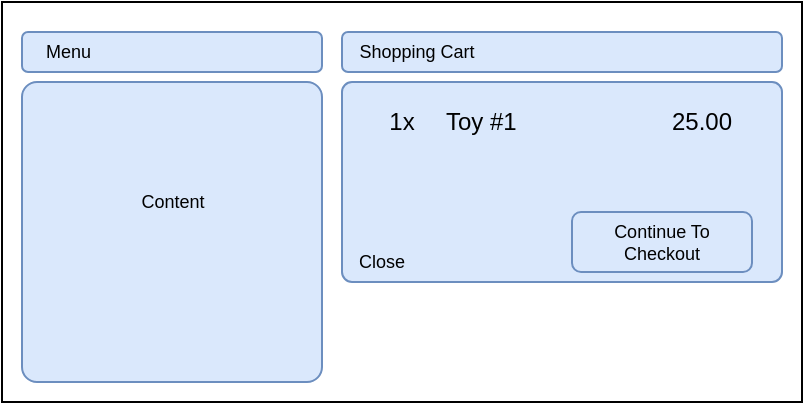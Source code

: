 <mxfile version="20.8.23" type="github" pages="15">
  <diagram name="Page-1" id="4P57Q4Xdh3i9grjx1nm5">
    <mxGraphModel dx="683" dy="373" grid="1" gridSize="10" guides="1" tooltips="1" connect="1" arrows="1" fold="1" page="1" pageScale="1" pageWidth="850" pageHeight="1100" math="0" shadow="0">
      <root>
        <mxCell id="0" />
        <mxCell id="1" parent="0" />
        <mxCell id="JzGimEO7neGyn75tqu1u-23" value="" style="rounded=0;whiteSpace=wrap;html=1;" vertex="1" parent="1">
          <mxGeometry x="50" y="50" width="400" height="200" as="geometry" />
        </mxCell>
        <mxCell id="JzGimEO7neGyn75tqu1u-51" value="" style="rounded=1;whiteSpace=wrap;html=1;fontSize=10;fillStyle=solid;fillColor=#dae8fc;strokeColor=#6c8ebf;rotation=0;spacing=2;strokeWidth=1;arcSize=5;" vertex="1" parent="1">
          <mxGeometry x="60" y="90" width="150" height="150" as="geometry" />
        </mxCell>
        <mxCell id="JzGimEO7neGyn75tqu1u-46" value="" style="rounded=1;whiteSpace=wrap;html=1;fontSize=10;fillStyle=solid;fillColor=#dae8fc;strokeColor=#6c8ebf;rotation=0;spacing=2;strokeWidth=1;arcSize=5;" vertex="1" parent="1">
          <mxGeometry x="220" y="90" width="220" height="100" as="geometry" />
        </mxCell>
        <mxCell id="JzGimEO7neGyn75tqu1u-45" value="" style="rounded=1;whiteSpace=wrap;html=1;fontSize=10;fillStyle=solid;fillColor=#dae8fc;strokeColor=#6c8ebf;" vertex="1" parent="1">
          <mxGeometry x="220" y="65" width="220" height="20" as="geometry" />
        </mxCell>
        <mxCell id="JzGimEO7neGyn75tqu1u-25" value="&lt;div align=&quot;left&quot;&gt;Toy #1&lt;/div&gt;" style="text;html=1;strokeColor=none;fillColor=none;align=left;verticalAlign=middle;whiteSpace=wrap;rounded=0;" vertex="1" parent="1">
          <mxGeometry x="270" y="100" width="55" height="20" as="geometry" />
        </mxCell>
        <mxCell id="JzGimEO7neGyn75tqu1u-32" value="1x" style="text;html=1;strokeColor=none;fillColor=none;align=center;verticalAlign=middle;whiteSpace=wrap;rounded=0;" vertex="1" parent="1">
          <mxGeometry x="235" y="100" width="30" height="20" as="geometry" />
        </mxCell>
        <mxCell id="JzGimEO7neGyn75tqu1u-33" value="25.00" style="text;html=1;strokeColor=none;fillColor=none;align=center;verticalAlign=middle;whiteSpace=wrap;rounded=0;" vertex="1" parent="1">
          <mxGeometry x="375" y="100" width="50" height="20" as="geometry" />
        </mxCell>
        <mxCell id="JzGimEO7neGyn75tqu1u-40" value="Continue To Checkout" style="text;html=1;strokeColor=#6c8ebf;fillColor=#dae8fc;align=center;verticalAlign=middle;whiteSpace=wrap;rounded=1;fontSize=9;" vertex="1" parent="1">
          <mxGeometry x="335" y="155" width="90" height="30" as="geometry" />
        </mxCell>
        <mxCell id="JzGimEO7neGyn75tqu1u-41" value="Shopping Cart" style="text;html=1;strokeColor=none;fillColor=none;align=center;verticalAlign=middle;whiteSpace=wrap;rounded=0;fontSize=9;" vertex="1" parent="1">
          <mxGeometry x="220" y="60" width="75" height="30" as="geometry" />
        </mxCell>
        <mxCell id="JzGimEO7neGyn75tqu1u-48" value="" style="rounded=1;whiteSpace=wrap;html=1;fontSize=10;fillStyle=solid;fillColor=#dae8fc;strokeColor=#6c8ebf;" vertex="1" parent="1">
          <mxGeometry x="60" y="65" width="150" height="20" as="geometry" />
        </mxCell>
        <mxCell id="JzGimEO7neGyn75tqu1u-49" value="&lt;div align=&quot;left&quot;&gt;Menu&lt;/div&gt;" style="text;html=1;strokeColor=none;fillColor=none;align=left;verticalAlign=middle;whiteSpace=wrap;rounded=0;fontSize=9;" vertex="1" parent="1">
          <mxGeometry x="70" y="60" width="75" height="30" as="geometry" />
        </mxCell>
        <mxCell id="JzGimEO7neGyn75tqu1u-50" value="&lt;div align=&quot;center&quot;&gt;Content&lt;/div&gt;" style="text;html=1;strokeColor=none;fillColor=none;align=center;verticalAlign=middle;whiteSpace=wrap;rounded=0;fontSize=9;" vertex="1" parent="1">
          <mxGeometry x="97.5" y="135" width="75" height="30" as="geometry" />
        </mxCell>
        <mxCell id="JzGimEO7neGyn75tqu1u-53" value="&lt;div&gt;Close&lt;/div&gt;" style="text;html=1;strokeColor=none;fillColor=none;align=center;verticalAlign=middle;whiteSpace=wrap;rounded=0;fontSize=9;" vertex="1" parent="1">
          <mxGeometry x="220" y="170" width="40" height="20" as="geometry" />
        </mxCell>
      </root>
    </mxGraphModel>
  </diagram>
  <diagram name="Page-1" id="PNJ3gW4itHv3KXjG_k6z">
    <mxGraphModel dx="1434" dy="783" grid="1" gridSize="10" guides="1" tooltips="1" connect="1" arrows="1" fold="1" page="1" pageScale="1" pageWidth="850" pageHeight="1100" math="0" shadow="0">
      <root>
        <mxCell id="0" />
        <mxCell id="1" parent="0" />
        <mxCell id="bYeL3ldjOajnDBS3Vtse-1" value="" style="rounded=0;whiteSpace=wrap;html=1;" parent="1" vertex="1">
          <mxGeometry x="40" y="40" width="400" height="200" as="geometry" />
        </mxCell>
        <mxCell id="bYeL3ldjOajnDBS3Vtse-9" value="" style="rounded=1;whiteSpace=wrap;html=1;fontSize=10;fillStyle=solid;fillColor=#dae8fc;strokeColor=#6c8ebf;" parent="1" vertex="1">
          <mxGeometry x="55" y="80" width="370" height="20" as="geometry" />
        </mxCell>
        <mxCell id="bYeL3ldjOajnDBS3Vtse-2" value="&lt;div align=&quot;left&quot;&gt;Toy #1&lt;/div&gt;" style="text;html=1;strokeColor=none;fillColor=none;align=left;verticalAlign=middle;whiteSpace=wrap;rounded=0;" parent="1" vertex="1">
          <mxGeometry x="65" y="110" width="170" height="20" as="geometry" />
        </mxCell>
        <mxCell id="bYeL3ldjOajnDBS3Vtse-3" value="&lt;font style=&quot;font-size: 10px;&quot;&gt;Amount&lt;/font&gt;" style="text;html=1;strokeColor=none;fillColor=none;align=center;verticalAlign=middle;whiteSpace=wrap;rounded=0;" parent="1" vertex="1">
          <mxGeometry x="370" y="80" width="50" height="20" as="geometry" />
        </mxCell>
        <mxCell id="bYeL3ldjOajnDBS3Vtse-4" value="&lt;font style=&quot;font-size: 10px;&quot;&gt;Price&lt;/font&gt;" style="text;html=1;strokeColor=none;fillColor=none;align=center;verticalAlign=middle;whiteSpace=wrap;rounded=0;" parent="1" vertex="1">
          <mxGeometry x="320" y="80" width="50" height="20" as="geometry" />
        </mxCell>
        <mxCell id="bYeL3ldjOajnDBS3Vtse-5" value="&lt;font style=&quot;font-size: 10px;&quot;&gt;Qty&lt;/font&gt;" style="text;html=1;strokeColor=none;fillColor=none;align=center;verticalAlign=middle;whiteSpace=wrap;rounded=0;" parent="1" vertex="1">
          <mxGeometry x="270" y="80" width="50" height="20" as="geometry" />
        </mxCell>
        <mxCell id="bYeL3ldjOajnDBS3Vtse-10" value="&lt;div align=&quot;left&quot;&gt;Product&lt;/div&gt;" style="text;html=1;strokeColor=none;fillColor=none;align=left;verticalAlign=middle;whiteSpace=wrap;rounded=0;fontSize=10;" parent="1" vertex="1">
          <mxGeometry x="65" y="80" width="60" height="20" as="geometry" />
        </mxCell>
        <mxCell id="bYeL3ldjOajnDBS3Vtse-12" value="Shipping:" style="text;html=1;strokeColor=none;fillColor=none;align=center;verticalAlign=middle;whiteSpace=wrap;rounded=0;fontSize=10;" parent="1" vertex="1">
          <mxGeometry x="315" y="140" width="50" height="15" as="geometry" />
        </mxCell>
        <mxCell id="bYeL3ldjOajnDBS3Vtse-6" value="&lt;div align=&quot;right&quot;&gt;5.00&lt;/div&gt;" style="text;html=1;strokeColor=none;fillColor=none;align=right;verticalAlign=middle;whiteSpace=wrap;rounded=0;fontSize=10;" parent="1" vertex="1">
          <mxGeometry x="365" y="140" width="50" height="15" as="geometry" />
        </mxCell>
        <mxCell id="bYeL3ldjOajnDBS3Vtse-7" value="1" style="text;html=1;strokeColor=none;fillColor=none;align=center;verticalAlign=middle;whiteSpace=wrap;rounded=0;" parent="1" vertex="1">
          <mxGeometry x="270" y="110" width="50" height="20" as="geometry" />
        </mxCell>
        <mxCell id="bYeL3ldjOajnDBS3Vtse-8" value="25.00" style="text;html=1;strokeColor=none;fillColor=none;align=center;verticalAlign=middle;whiteSpace=wrap;rounded=0;" parent="1" vertex="1">
          <mxGeometry x="370" y="110" width="50" height="20" as="geometry" />
        </mxCell>
        <mxCell id="bYeL3ldjOajnDBS3Vtse-13" value="25.00" style="text;html=1;strokeColor=none;fillColor=none;align=center;verticalAlign=middle;whiteSpace=wrap;rounded=0;" parent="1" vertex="1">
          <mxGeometry x="320" y="110" width="50" height="20" as="geometry" />
        </mxCell>
        <mxCell id="bYeL3ldjOajnDBS3Vtse-14" value="&lt;div align=&quot;right&quot;&gt;Total:&lt;/div&gt;" style="text;html=1;strokeColor=none;fillColor=none;align=right;verticalAlign=middle;whiteSpace=wrap;rounded=0;fontSize=10;" parent="1" vertex="1">
          <mxGeometry x="315" y="155" width="50" height="15" as="geometry" />
        </mxCell>
        <mxCell id="bYeL3ldjOajnDBS3Vtse-15" value="&lt;div align=&quot;right&quot;&gt;30.00&lt;/div&gt;" style="text;html=1;strokeColor=none;fillColor=none;align=right;verticalAlign=middle;whiteSpace=wrap;rounded=0;fontSize=10;" parent="1" vertex="1">
          <mxGeometry x="365" y="155" width="50" height="15" as="geometry" />
        </mxCell>
        <mxCell id="bYeL3ldjOajnDBS3Vtse-18" value="" style="line;strokeWidth=2;html=1;fillStyle=solid;fontSize=10;fillColor=default;gradientColor=none;" parent="1" vertex="1">
          <mxGeometry x="65" y="130" width="350" height="10" as="geometry" />
        </mxCell>
        <mxCell id="bYeL3ldjOajnDBS3Vtse-19" value="" style="line;strokeWidth=2;html=1;fillStyle=solid;fontSize=10;fillColor=default;gradientColor=none;" parent="1" vertex="1">
          <mxGeometry x="65" y="170" width="350" height="10" as="geometry" />
        </mxCell>
        <mxCell id="bYeL3ldjOajnDBS3Vtse-20" value="&lt;div style=&quot;font-size: 9px;&quot;&gt;&lt;font style=&quot;font-size: 9px;&quot;&gt;&lt;span style=&quot;font-weight: normal;&quot;&gt;Price in &lt;br&gt;&lt;/span&gt;&lt;/font&gt;&lt;/div&gt;&lt;div style=&quot;font-size: 9px;&quot;&gt;&lt;font style=&quot;font-size: 9px;&quot;&gt;&lt;span style=&quot;font-weight: normal;&quot;&gt;USD&lt;/span&gt;&lt;/font&gt;&lt;/div&gt;" style="text;strokeColor=none;fillColor=none;html=1;fontSize=10;fontStyle=1;verticalAlign=middle;align=center;" parent="1" vertex="1">
          <mxGeometry x="65" y="140" width="60" height="30" as="geometry" />
        </mxCell>
        <mxCell id="bYeL3ldjOajnDBS3Vtse-21" value="continue to shipping address" style="text;html=1;strokeColor=#6c8ebf;fillColor=#dae8fc;align=center;verticalAlign=middle;whiteSpace=wrap;rounded=1;fontSize=9;" parent="1" vertex="1">
          <mxGeometry x="335" y="200" width="90" height="30" as="geometry" />
        </mxCell>
        <mxCell id="bYeL3ldjOajnDBS3Vtse-22" value="Shopping Cart" style="text;html=1;strokeColor=none;fillColor=none;align=center;verticalAlign=middle;whiteSpace=wrap;rounded=0;fontSize=9;" parent="1" vertex="1">
          <mxGeometry x="55" y="50" width="60" height="30" as="geometry" />
        </mxCell>
      </root>
    </mxGraphModel>
  </diagram>
  <diagram name="Page-2" id="ov4MRlgO7KrC2xt_00B9">
    <mxGraphModel dx="1434" dy="783" grid="1" gridSize="10" guides="1" tooltips="1" connect="1" arrows="1" fold="1" page="1" pageScale="1" pageWidth="850" pageHeight="1100" math="0" shadow="0">
      <root>
        <mxCell id="0" />
        <mxCell id="1" parent="0" />
        <mxCell id="Wfa8fRLMfyAqHicrjwAj-1" value="" style="rounded=0;whiteSpace=wrap;html=1;" parent="1" vertex="1">
          <mxGeometry x="40" y="40" width="400" height="200" as="geometry" />
        </mxCell>
        <mxCell id="Wfa8fRLMfyAqHicrjwAj-2" value="" style="rounded=1;whiteSpace=wrap;html=1;fontSize=10;fillStyle=solid;fillColor=#dae8fc;strokeColor=#6c8ebf;" parent="1" vertex="1">
          <mxGeometry x="55" y="80" width="370" height="20" as="geometry" />
        </mxCell>
        <mxCell id="Wfa8fRLMfyAqHicrjwAj-3" value="&lt;div align=&quot;left&quot;&gt;Toy #1&lt;/div&gt;" style="text;html=1;strokeColor=none;fillColor=none;align=left;verticalAlign=middle;whiteSpace=wrap;rounded=0;" parent="1" vertex="1">
          <mxGeometry x="65" y="110" width="170" height="20" as="geometry" />
        </mxCell>
        <mxCell id="Wfa8fRLMfyAqHicrjwAj-4" value="&lt;font style=&quot;font-size: 10px;&quot;&gt;Amount&lt;/font&gt;" style="text;html=1;strokeColor=none;fillColor=none;align=center;verticalAlign=middle;whiteSpace=wrap;rounded=0;" parent="1" vertex="1">
          <mxGeometry x="370" y="80" width="50" height="20" as="geometry" />
        </mxCell>
        <mxCell id="Wfa8fRLMfyAqHicrjwAj-5" value="&lt;font style=&quot;font-size: 10px;&quot;&gt;Price&lt;/font&gt;" style="text;html=1;strokeColor=none;fillColor=none;align=center;verticalAlign=middle;whiteSpace=wrap;rounded=0;" parent="1" vertex="1">
          <mxGeometry x="320" y="80" width="50" height="20" as="geometry" />
        </mxCell>
        <mxCell id="Wfa8fRLMfyAqHicrjwAj-6" value="&lt;font style=&quot;font-size: 10px;&quot;&gt;Qty&lt;/font&gt;" style="text;html=1;strokeColor=none;fillColor=none;align=center;verticalAlign=middle;whiteSpace=wrap;rounded=0;" parent="1" vertex="1">
          <mxGeometry x="270" y="80" width="50" height="20" as="geometry" />
        </mxCell>
        <mxCell id="Wfa8fRLMfyAqHicrjwAj-7" value="&lt;div align=&quot;left&quot;&gt;Product&lt;/div&gt;" style="text;html=1;strokeColor=none;fillColor=none;align=left;verticalAlign=middle;whiteSpace=wrap;rounded=0;fontSize=10;" parent="1" vertex="1">
          <mxGeometry x="65" y="80" width="60" height="20" as="geometry" />
        </mxCell>
        <mxCell id="Wfa8fRLMfyAqHicrjwAj-8" value="Shipping:" style="text;html=1;strokeColor=none;fillColor=none;align=center;verticalAlign=middle;whiteSpace=wrap;rounded=0;fontSize=10;" parent="1" vertex="1">
          <mxGeometry x="315" y="140" width="50" height="15" as="geometry" />
        </mxCell>
        <mxCell id="Wfa8fRLMfyAqHicrjwAj-9" value="&lt;div align=&quot;right&quot;&gt;5.00&lt;/div&gt;" style="text;html=1;strokeColor=none;fillColor=none;align=right;verticalAlign=middle;whiteSpace=wrap;rounded=0;fontSize=10;" parent="1" vertex="1">
          <mxGeometry x="365" y="140" width="50" height="15" as="geometry" />
        </mxCell>
        <mxCell id="Wfa8fRLMfyAqHicrjwAj-10" value="1" style="text;html=1;strokeColor=none;fillColor=none;align=center;verticalAlign=middle;whiteSpace=wrap;rounded=0;" parent="1" vertex="1">
          <mxGeometry x="270" y="110" width="50" height="20" as="geometry" />
        </mxCell>
        <mxCell id="Wfa8fRLMfyAqHicrjwAj-11" value="25.00" style="text;html=1;strokeColor=none;fillColor=none;align=center;verticalAlign=middle;whiteSpace=wrap;rounded=0;" parent="1" vertex="1">
          <mxGeometry x="370" y="110" width="50" height="20" as="geometry" />
        </mxCell>
        <mxCell id="Wfa8fRLMfyAqHicrjwAj-12" value="25.00" style="text;html=1;strokeColor=none;fillColor=none;align=center;verticalAlign=middle;whiteSpace=wrap;rounded=0;" parent="1" vertex="1">
          <mxGeometry x="320" y="110" width="50" height="20" as="geometry" />
        </mxCell>
        <mxCell id="Wfa8fRLMfyAqHicrjwAj-13" value="&lt;div align=&quot;right&quot;&gt;Total:&lt;/div&gt;" style="text;html=1;strokeColor=none;fillColor=none;align=right;verticalAlign=middle;whiteSpace=wrap;rounded=0;fontSize=10;" parent="1" vertex="1">
          <mxGeometry x="315" y="155" width="50" height="15" as="geometry" />
        </mxCell>
        <mxCell id="Wfa8fRLMfyAqHicrjwAj-14" value="&lt;div align=&quot;right&quot;&gt;30.00&lt;/div&gt;" style="text;html=1;strokeColor=none;fillColor=none;align=right;verticalAlign=middle;whiteSpace=wrap;rounded=0;fontSize=10;" parent="1" vertex="1">
          <mxGeometry x="365" y="155" width="50" height="15" as="geometry" />
        </mxCell>
        <mxCell id="Wfa8fRLMfyAqHicrjwAj-15" value="" style="line;strokeWidth=2;html=1;fillStyle=solid;fontSize=10;fillColor=default;gradientColor=none;" parent="1" vertex="1">
          <mxGeometry x="65" y="130" width="350" height="10" as="geometry" />
        </mxCell>
        <mxCell id="Wfa8fRLMfyAqHicrjwAj-16" value="" style="line;strokeWidth=2;html=1;fillStyle=solid;fontSize=10;fillColor=default;gradientColor=none;" parent="1" vertex="1">
          <mxGeometry x="65" y="170" width="350" height="10" as="geometry" />
        </mxCell>
        <mxCell id="Wfa8fRLMfyAqHicrjwAj-17" value="&lt;div style=&quot;font-size: 9px;&quot;&gt;&lt;font style=&quot;font-size: 9px;&quot;&gt;&lt;span style=&quot;font-weight: normal;&quot;&gt;Price in &lt;br&gt;&lt;/span&gt;&lt;/font&gt;&lt;/div&gt;&lt;div style=&quot;font-size: 9px;&quot;&gt;&lt;font style=&quot;font-size: 9px;&quot;&gt;&lt;span style=&quot;font-weight: normal;&quot;&gt;USD&lt;/span&gt;&lt;/font&gt;&lt;/div&gt;" style="text;strokeColor=none;fillColor=none;html=1;fontSize=10;fontStyle=1;verticalAlign=middle;align=center;" parent="1" vertex="1">
          <mxGeometry x="65" y="140" width="60" height="30" as="geometry" />
        </mxCell>
        <mxCell id="Wfa8fRLMfyAqHicrjwAj-18" value="Credit Card" style="text;html=1;strokeColor=#6c8ebf;fillColor=#dae8fc;align=center;verticalAlign=middle;whiteSpace=wrap;rounded=1;fontSize=9;" parent="1" vertex="1">
          <mxGeometry x="330" y="200" width="90" height="30" as="geometry" />
        </mxCell>
        <mxCell id="Wfa8fRLMfyAqHicrjwAj-19" value="Checkout" style="text;html=1;strokeColor=none;fillColor=none;align=center;verticalAlign=middle;whiteSpace=wrap;rounded=0;fontSize=9;" parent="1" vertex="1">
          <mxGeometry x="55" y="50" width="60" height="30" as="geometry" />
        </mxCell>
        <mxCell id="naZHiXFUbVpdeEcA0QaH-1" value="After Pick Up" style="text;html=1;strokeColor=#6c8ebf;fillColor=#dae8fc;align=center;verticalAlign=middle;whiteSpace=wrap;rounded=1;fontSize=9;" parent="1" vertex="1">
          <mxGeometry x="220" y="200" width="90" height="30" as="geometry" />
        </mxCell>
        <mxCell id="naZHiXFUbVpdeEcA0QaH-2" value="or" style="text;html=1;strokeColor=none;fillColor=none;align=center;verticalAlign=middle;whiteSpace=wrap;rounded=0;fontSize=10;" parent="1" vertex="1">
          <mxGeometry x="310" y="200" width="20" height="30" as="geometry" />
        </mxCell>
        <mxCell id="naZHiXFUbVpdeEcA0QaH-3" value="&lt;div align=&quot;right&quot;&gt;Payment Options:&lt;/div&gt;" style="text;html=1;strokeColor=none;fillColor=none;align=right;verticalAlign=middle;whiteSpace=wrap;rounded=0;fontSize=10;" parent="1" vertex="1">
          <mxGeometry x="87.5" y="200" width="125" height="30" as="geometry" />
        </mxCell>
      </root>
    </mxGraphModel>
  </diagram>
  <diagram name="Page-3" id="5J-cCM6eW48z0zxNIFZD">
    <mxGraphModel dx="1434" dy="783" grid="1" gridSize="10" guides="1" tooltips="1" connect="1" arrows="1" fold="1" page="1" pageScale="1" pageWidth="850" pageHeight="1100" math="0" shadow="0">
      <root>
        <mxCell id="0" />
        <mxCell id="1" parent="0" />
        <mxCell id="mCKU804IUtU_BW1e_TXx-1" value="" style="rounded=0;whiteSpace=wrap;html=1;" parent="1" vertex="1">
          <mxGeometry x="40" y="40" width="400" height="200" as="geometry" />
        </mxCell>
        <mxCell id="mCKU804IUtU_BW1e_TXx-2" value="" style="rounded=1;whiteSpace=wrap;html=1;fontSize=10;fillStyle=solid;fillColor=#dae8fc;strokeColor=#6c8ebf;" parent="1" vertex="1">
          <mxGeometry x="55" y="80" width="370" height="30" as="geometry" />
        </mxCell>
        <mxCell id="mCKU804IUtU_BW1e_TXx-7" value="CC Number" style="text;html=1;strokeColor=none;fillColor=none;align=left;verticalAlign=middle;whiteSpace=wrap;rounded=0;fontSize=10;" parent="1" vertex="1">
          <mxGeometry x="65" y="85" width="60" height="20" as="geometry" />
        </mxCell>
        <mxCell id="mCKU804IUtU_BW1e_TXx-18" value="&lt;div&gt;Save Information&lt;/div&gt;" style="text;html=1;strokeColor=#6c8ebf;fillColor=#dae8fc;align=center;verticalAlign=middle;whiteSpace=wrap;rounded=1;fontSize=9;" parent="1" vertex="1">
          <mxGeometry x="325" y="190" width="90" height="30" as="geometry" />
        </mxCell>
        <mxCell id="mCKU804IUtU_BW1e_TXx-19" value="Credit Card" style="text;html=1;strokeColor=none;fillColor=none;align=center;verticalAlign=middle;whiteSpace=wrap;rounded=0;fontSize=9;" parent="1" vertex="1">
          <mxGeometry x="55" y="50" width="60" height="30" as="geometry" />
        </mxCell>
        <mxCell id="mCKU804IUtU_BW1e_TXx-25" value="" style="rounded=1;whiteSpace=wrap;html=1;fontSize=10;fillStyle=solid;fillColor=#dae8fc;strokeColor=#6c8ebf;" parent="1" vertex="1">
          <mxGeometry x="280" y="120" width="65" height="30" as="geometry" />
        </mxCell>
        <mxCell id="mCKU804IUtU_BW1e_TXx-26" value="" style="rounded=1;whiteSpace=wrap;html=1;fontSize=10;fillStyle=solid;fillColor=#dae8fc;strokeColor=#6c8ebf;" parent="1" vertex="1">
          <mxGeometry x="160" y="120" width="105" height="30" as="geometry" />
        </mxCell>
        <mxCell id="mCKU804IUtU_BW1e_TXx-29" value="" style="rounded=1;whiteSpace=wrap;html=1;fontSize=10;fillStyle=solid;fillColor=#dae8fc;strokeColor=#6c8ebf;" parent="1" vertex="1">
          <mxGeometry x="360" y="120" width="65" height="30" as="geometry" />
        </mxCell>
        <mxCell id="mCKU804IUtU_BW1e_TXx-28" value="CVV" style="text;html=1;strokeColor=none;fillColor=none;align=center;verticalAlign=middle;whiteSpace=wrap;rounded=0;fontSize=10;" parent="1" vertex="1">
          <mxGeometry x="370" y="125" width="45" height="20" as="geometry" />
        </mxCell>
        <mxCell id="mCKU804IUtU_BW1e_TXx-30" value="&lt;div align=&quot;center&quot;&gt;MM/YY&lt;/div&gt;" style="text;html=1;strokeColor=none;fillColor=none;align=center;verticalAlign=middle;whiteSpace=wrap;rounded=0;fontSize=10;" parent="1" vertex="1">
          <mxGeometry x="290" y="125" width="45" height="20" as="geometry" />
        </mxCell>
        <mxCell id="mCKU804IUtU_BW1e_TXx-31" value="ZIP" style="text;html=1;strokeColor=none;fillColor=none;align=center;verticalAlign=middle;whiteSpace=wrap;rounded=0;fontSize=10;" parent="1" vertex="1">
          <mxGeometry x="190" y="125" width="45" height="20" as="geometry" />
        </mxCell>
        <mxCell id="mCKU804IUtU_BW1e_TXx-32" value="" style="line;strokeWidth=4;html=1;perimeter=backbonePerimeter;points=[];outlineConnect=0;fontSize=10;" parent="1" vertex="1">
          <mxGeometry x="60" y="170" width="365" height="10" as="geometry" />
        </mxCell>
      </root>
    </mxGraphModel>
  </diagram>
  <diagram name="Page-4" id="hgwqXKeOr9Bvp2JVNMQh">
    <mxGraphModel dx="1434" dy="783" grid="1" gridSize="10" guides="1" tooltips="1" connect="1" arrows="1" fold="1" page="1" pageScale="1" pageWidth="850" pageHeight="1100" math="0" shadow="0">
      <root>
        <mxCell id="0" />
        <mxCell id="1" parent="0" />
        <mxCell id="i0I8L3ptp_wrLTSy747K-1" value="" style="rounded=0;whiteSpace=wrap;html=1;" parent="1" vertex="1">
          <mxGeometry x="40" y="40" width="400" height="200" as="geometry" />
        </mxCell>
        <mxCell id="i0I8L3ptp_wrLTSy747K-2" value="" style="rounded=1;whiteSpace=wrap;html=1;fontSize=10;fillStyle=solid;fillColor=#dae8fc;strokeColor=#6c8ebf;" parent="1" vertex="1">
          <mxGeometry x="55" y="80" width="370" height="30" as="geometry" />
        </mxCell>
        <mxCell id="i0I8L3ptp_wrLTSy747K-3" value="Title" style="text;html=1;strokeColor=none;fillColor=none;align=left;verticalAlign=middle;whiteSpace=wrap;rounded=0;fontSize=10;" parent="1" vertex="1">
          <mxGeometry x="65" y="85" width="60" height="20" as="geometry" />
        </mxCell>
        <mxCell id="i0I8L3ptp_wrLTSy747K-4" value="&lt;div&gt;Save Rating&lt;br&gt;&lt;/div&gt;" style="text;html=1;strokeColor=#6c8ebf;fillColor=#dae8fc;align=center;verticalAlign=middle;whiteSpace=wrap;rounded=1;fontSize=9;" parent="1" vertex="1">
          <mxGeometry x="330" y="190" width="90" height="30" as="geometry" />
        </mxCell>
        <mxCell id="i0I8L3ptp_wrLTSy747K-5" value="Rating" style="text;html=1;strokeColor=none;fillColor=none;align=center;verticalAlign=middle;whiteSpace=wrap;rounded=0;fontSize=9;" parent="1" vertex="1">
          <mxGeometry x="55" y="50" width="60" height="30" as="geometry" />
        </mxCell>
        <mxCell id="i0I8L3ptp_wrLTSy747K-12" value="" style="line;strokeWidth=4;html=1;perimeter=backbonePerimeter;points=[];outlineConnect=0;fontSize=10;" parent="1" vertex="1">
          <mxGeometry x="55" y="160" width="365" height="10" as="geometry" />
        </mxCell>
        <mxCell id="i0I8L3ptp_wrLTSy747K-13" value="" style="rounded=1;whiteSpace=wrap;html=1;fontSize=10;fillStyle=solid;fillColor=#dae8fc;strokeColor=#6c8ebf;" parent="1" vertex="1">
          <mxGeometry x="55" y="120" width="370" height="30" as="geometry" />
        </mxCell>
        <mxCell id="i0I8L3ptp_wrLTSy747K-14" value="Rate 1-5" style="text;html=1;strokeColor=none;fillColor=none;align=left;verticalAlign=middle;whiteSpace=wrap;rounded=0;fontSize=10;" parent="1" vertex="1">
          <mxGeometry x="65" y="125" width="60" height="20" as="geometry" />
        </mxCell>
        <mxCell id="i0I8L3ptp_wrLTSy747K-15" value="Product: Toy #1" style="text;html=1;strokeColor=none;fillColor=none;align=center;verticalAlign=middle;whiteSpace=wrap;rounded=0;fontSize=9;" parent="1" vertex="1">
          <mxGeometry x="55" y="190" width="85" height="30" as="geometry" />
        </mxCell>
      </root>
    </mxGraphModel>
  </diagram>
  <diagram name="Page-5" id="5D0asXRpmrzmWH7imncc">
    <mxGraphModel dx="574" dy="313" grid="1" gridSize="10" guides="1" tooltips="1" connect="1" arrows="1" fold="1" page="1" pageScale="1" pageWidth="850" pageHeight="1100" math="0" shadow="0">
      <root>
        <mxCell id="0" />
        <mxCell id="1" parent="0" />
        <mxCell id="nEKcSG6cVNgP2ceJhzVo-1" value="" style="rounded=0;whiteSpace=wrap;html=1;" vertex="1" parent="1">
          <mxGeometry x="40" y="40" width="400" height="200" as="geometry" />
        </mxCell>
        <mxCell id="nEKcSG6cVNgP2ceJhzVo-2" value="" style="rounded=1;whiteSpace=wrap;html=1;fontSize=10;fillStyle=solid;fillColor=#dae8fc;strokeColor=#6c8ebf;" vertex="1" parent="1">
          <mxGeometry x="55" y="80" width="370" height="30" as="geometry" />
        </mxCell>
        <mxCell id="nEKcSG6cVNgP2ceJhzVo-3" value="Toy #1" style="text;html=1;strokeColor=none;fillColor=none;align=left;verticalAlign=middle;whiteSpace=wrap;rounded=0;fontSize=10;" vertex="1" parent="1">
          <mxGeometry x="65" y="85" width="60" height="20" as="geometry" />
        </mxCell>
        <mxCell id="nEKcSG6cVNgP2ceJhzVo-5" value="Toy List" style="text;html=1;strokeColor=none;fillColor=none;align=center;verticalAlign=middle;whiteSpace=wrap;rounded=0;fontSize=9;" vertex="1" parent="1">
          <mxGeometry x="55" y="50" width="60" height="30" as="geometry" />
        </mxCell>
        <mxCell id="nEKcSG6cVNgP2ceJhzVo-7" value="" style="rounded=1;whiteSpace=wrap;html=1;fontSize=10;fillStyle=solid;fillColor=#dae8fc;strokeColor=#6c8ebf;" vertex="1" parent="1">
          <mxGeometry x="55" y="120" width="370" height="30" as="geometry" />
        </mxCell>
        <mxCell id="nEKcSG6cVNgP2ceJhzVo-10" value="" style="rounded=1;whiteSpace=wrap;html=1;fontSize=10;fillStyle=solid;fillColor=#dae8fc;strokeColor=#6c8ebf;" vertex="1" parent="1">
          <mxGeometry x="55" y="160" width="370" height="30" as="geometry" />
        </mxCell>
        <mxCell id="nEKcSG6cVNgP2ceJhzVo-12" value="Toy #1" style="text;html=1;strokeColor=none;fillColor=none;align=left;verticalAlign=middle;whiteSpace=wrap;rounded=0;fontSize=10;" vertex="1" parent="1">
          <mxGeometry x="65" y="125" width="60" height="20" as="geometry" />
        </mxCell>
        <mxCell id="nEKcSG6cVNgP2ceJhzVo-13" value="Toy #1" style="text;html=1;strokeColor=none;fillColor=none;align=left;verticalAlign=middle;whiteSpace=wrap;rounded=0;fontSize=10;" vertex="1" parent="1">
          <mxGeometry x="65" y="165" width="60" height="20" as="geometry" />
        </mxCell>
        <mxCell id="nEKcSG6cVNgP2ceJhzVo-15" value="Edit" style="text;html=1;strokeColor=none;fillColor=none;align=left;verticalAlign=middle;whiteSpace=wrap;rounded=0;fontSize=10;" vertex="1" parent="1">
          <mxGeometry x="360" y="85" width="60" height="20" as="geometry" />
        </mxCell>
        <mxCell id="nEKcSG6cVNgP2ceJhzVo-16" value="Edit" style="text;html=1;strokeColor=none;fillColor=none;align=left;verticalAlign=middle;whiteSpace=wrap;rounded=0;fontSize=10;" vertex="1" parent="1">
          <mxGeometry x="360" y="125" width="60" height="20" as="geometry" />
        </mxCell>
        <mxCell id="nEKcSG6cVNgP2ceJhzVo-17" value="Edit" style="text;html=1;strokeColor=none;fillColor=none;align=left;verticalAlign=middle;whiteSpace=wrap;rounded=0;fontSize=10;" vertex="1" parent="1">
          <mxGeometry x="360" y="165" width="60" height="20" as="geometry" />
        </mxCell>
        <mxCell id="nEKcSG6cVNgP2ceJhzVo-18" value="" style="line;strokeWidth=4;html=1;perimeter=backbonePerimeter;points=[];outlineConnect=0;fontSize=10;" vertex="1" parent="1">
          <mxGeometry x="55" y="210" width="365" height="10" as="geometry" />
        </mxCell>
      </root>
    </mxGraphModel>
  </diagram>
  <diagram name="Page-6" id="DB2ohlH0QI_zAS1_wgsW">
    <mxGraphModel dx="1434" dy="783" grid="1" gridSize="10" guides="1" tooltips="1" connect="1" arrows="1" fold="1" page="1" pageScale="1" pageWidth="850" pageHeight="1100" math="0" shadow="0">
      <root>
        <mxCell id="0" />
        <mxCell id="1" parent="0" />
        <mxCell id="-9zngVS-cRiriMul46jh-1" value="" style="rounded=0;whiteSpace=wrap;html=1;" parent="1" vertex="1">
          <mxGeometry x="40" y="40" width="400" height="200" as="geometry" />
        </mxCell>
        <mxCell id="-9zngVS-cRiriMul46jh-2" value="" style="rounded=1;whiteSpace=wrap;html=1;fontSize=10;fillStyle=solid;fillColor=#dae8fc;strokeColor=#6c8ebf;" parent="1" vertex="1">
          <mxGeometry x="55" y="80" width="370" height="30" as="geometry" />
        </mxCell>
        <mxCell id="-9zngVS-cRiriMul46jh-3" value="Menu" style="text;html=1;strokeColor=none;fillColor=none;align=left;verticalAlign=middle;whiteSpace=wrap;rounded=0;fontSize=10;" parent="1" vertex="1">
          <mxGeometry x="65" y="85" width="60" height="20" as="geometry" />
        </mxCell>
        <mxCell id="-9zngVS-cRiriMul46jh-4" value="Profile: User" style="text;html=1;strokeColor=none;fillColor=none;align=center;verticalAlign=middle;whiteSpace=wrap;rounded=0;fontSize=9;" parent="1" vertex="1">
          <mxGeometry x="55" y="50" width="60" height="30" as="geometry" />
        </mxCell>
        <mxCell id="-9zngVS-cRiriMul46jh-6" value="" style="rounded=1;whiteSpace=wrap;html=1;fontSize=10;fillStyle=solid;fillColor=#dae8fc;strokeColor=#6c8ebf;" parent="1" vertex="1">
          <mxGeometry x="55" y="120" width="370" height="70" as="geometry" />
        </mxCell>
        <mxCell id="-9zngVS-cRiriMul46jh-12" value="" style="line;strokeWidth=4;html=1;perimeter=backbonePerimeter;points=[];outlineConnect=0;fontSize=10;" parent="1" vertex="1">
          <mxGeometry x="55" y="210" width="365" height="10" as="geometry" />
        </mxCell>
        <mxCell id="-9zngVS-cRiriMul46jh-13" value="User Content" style="text;html=1;strokeColor=none;fillColor=none;align=left;verticalAlign=middle;whiteSpace=wrap;rounded=0;fontSize=10;" parent="1" vertex="1">
          <mxGeometry x="65" y="145" width="345" height="20" as="geometry" />
        </mxCell>
      </root>
    </mxGraphModel>
  </diagram>
  <diagram name="Page-7" id="yHKQTqhMae2mL4fWV-1n">
    <mxGraphModel dx="1434" dy="783" grid="1" gridSize="10" guides="1" tooltips="1" connect="1" arrows="1" fold="1" page="1" pageScale="1" pageWidth="850" pageHeight="1100" math="0" shadow="0">
      <root>
        <mxCell id="0" />
        <mxCell id="1" parent="0" />
        <mxCell id="vqZYTxGn6kxA9-OGYQRI-1" value="" style="rounded=0;whiteSpace=wrap;html=1;" parent="1" vertex="1">
          <mxGeometry x="40" y="40" width="400" height="200" as="geometry" />
        </mxCell>
        <mxCell id="vqZYTxGn6kxA9-OGYQRI-2" value="" style="rounded=1;whiteSpace=wrap;html=1;fontSize=10;fillStyle=solid;fillColor=#dae8fc;strokeColor=#6c8ebf;" parent="1" vertex="1">
          <mxGeometry x="55" y="80" width="370" height="30" as="geometry" />
        </mxCell>
        <mxCell id="vqZYTxGn6kxA9-OGYQRI-3" value="Options" style="text;html=1;strokeColor=none;fillColor=none;align=left;verticalAlign=middle;whiteSpace=wrap;rounded=0;fontSize=10;" parent="1" vertex="1">
          <mxGeometry x="65" y="85" width="60" height="20" as="geometry" />
        </mxCell>
        <mxCell id="vqZYTxGn6kxA9-OGYQRI-4" value="&lt;div align=&quot;left&quot;&gt;Product: Toy #1&lt;/div&gt;" style="text;html=1;strokeColor=none;fillColor=none;align=left;verticalAlign=middle;whiteSpace=wrap;rounded=0;fontSize=9;" parent="1" vertex="1">
          <mxGeometry x="55" y="50" width="375" height="30" as="geometry" />
        </mxCell>
        <mxCell id="vqZYTxGn6kxA9-OGYQRI-5" value="" style="rounded=1;whiteSpace=wrap;html=1;fontSize=10;fillStyle=solid;fillColor=#dae8fc;strokeColor=#6c8ebf;" parent="1" vertex="1">
          <mxGeometry x="55" y="120" width="370" height="70" as="geometry" />
        </mxCell>
        <mxCell id="vqZYTxGn6kxA9-OGYQRI-7" value="Product Content" style="text;html=1;strokeColor=none;fillColor=none;align=left;verticalAlign=middle;whiteSpace=wrap;rounded=0;fontSize=10;" parent="1" vertex="1">
          <mxGeometry x="65" y="145" width="345" height="20" as="geometry" />
        </mxCell>
        <mxCell id="vqZYTxGn6kxA9-OGYQRI-8" value="Edit" style="text;strokeColor=#6c8ebf;fillColor=#dae8fc;html=1;fontSize=10;fontStyle=1;verticalAlign=middle;align=center;rounded=1;" parent="1" vertex="1">
          <mxGeometry x="370" y="85" width="50" height="20" as="geometry" />
        </mxCell>
        <mxCell id="vqZYTxGn6kxA9-OGYQRI-9" value="Remove" style="text;strokeColor=#6c8ebf;fillColor=#dae8fc;html=1;fontSize=10;fontStyle=1;verticalAlign=middle;align=center;rounded=1;" parent="1" vertex="1">
          <mxGeometry x="310" y="85" width="50" height="20" as="geometry" />
        </mxCell>
        <mxCell id="vqZYTxGn6kxA9-OGYQRI-10" value="Save Information" style="text;strokeColor=#6c8ebf;fillColor=#dae8fc;html=1;fontSize=10;fontStyle=1;verticalAlign=middle;align=center;rounded=1;" parent="1" vertex="1">
          <mxGeometry x="320" y="200" width="105" height="30" as="geometry" />
        </mxCell>
      </root>
    </mxGraphModel>
  </diagram>
  <diagram name="Page-8" id="-m7mqw13P44oEEuZr_4x">
    <mxGraphModel dx="1434" dy="783" grid="1" gridSize="10" guides="1" tooltips="1" connect="1" arrows="1" fold="1" page="1" pageScale="1" pageWidth="850" pageHeight="1100" math="0" shadow="0">
      <root>
        <mxCell id="0" />
        <mxCell id="1" parent="0" />
        <mxCell id="lM-jitzRxsZ5gFp1JcEs-1" value="" style="rounded=0;whiteSpace=wrap;html=1;" parent="1" vertex="1">
          <mxGeometry x="40" y="40" width="400" height="200" as="geometry" />
        </mxCell>
        <mxCell id="lM-jitzRxsZ5gFp1JcEs-2" value="" style="rounded=1;whiteSpace=wrap;html=1;fontSize=10;fillStyle=solid;fillColor=#dae8fc;strokeColor=#6c8ebf;" parent="1" vertex="1">
          <mxGeometry x="55" y="80" width="370" height="30" as="geometry" />
        </mxCell>
        <mxCell id="lM-jitzRxsZ5gFp1JcEs-3" value="Toy #1" style="text;html=1;strokeColor=none;fillColor=none;align=left;verticalAlign=middle;whiteSpace=wrap;rounded=0;fontSize=10;" parent="1" vertex="1">
          <mxGeometry x="65" y="85" width="60" height="20" as="geometry" />
        </mxCell>
        <mxCell id="lM-jitzRxsZ5gFp1JcEs-4" value="Order History" style="text;html=1;strokeColor=none;fillColor=none;align=center;verticalAlign=middle;whiteSpace=wrap;rounded=0;fontSize=9;" parent="1" vertex="1">
          <mxGeometry x="55" y="50" width="85" height="30" as="geometry" />
        </mxCell>
        <mxCell id="lM-jitzRxsZ5gFp1JcEs-5" value="" style="rounded=1;whiteSpace=wrap;html=1;fontSize=10;fillStyle=solid;fillColor=#dae8fc;strokeColor=#6c8ebf;" parent="1" vertex="1">
          <mxGeometry x="55" y="120" width="370" height="30" as="geometry" />
        </mxCell>
        <mxCell id="lM-jitzRxsZ5gFp1JcEs-6" value="" style="rounded=1;whiteSpace=wrap;html=1;fontSize=10;fillStyle=solid;fillColor=#dae8fc;strokeColor=#6c8ebf;" parent="1" vertex="1">
          <mxGeometry x="55" y="160" width="370" height="30" as="geometry" />
        </mxCell>
        <mxCell id="lM-jitzRxsZ5gFp1JcEs-7" value="Toy #1" style="text;html=1;strokeColor=none;fillColor=none;align=left;verticalAlign=middle;whiteSpace=wrap;rounded=0;fontSize=10;" parent="1" vertex="1">
          <mxGeometry x="65" y="125" width="60" height="20" as="geometry" />
        </mxCell>
        <mxCell id="lM-jitzRxsZ5gFp1JcEs-8" value="Toy #1" style="text;html=1;strokeColor=none;fillColor=none;align=left;verticalAlign=middle;whiteSpace=wrap;rounded=0;fontSize=10;" parent="1" vertex="1">
          <mxGeometry x="65" y="165" width="60" height="20" as="geometry" />
        </mxCell>
        <mxCell id="lM-jitzRxsZ5gFp1JcEs-9" value="View" style="text;html=1;strokeColor=none;fillColor=none;align=left;verticalAlign=middle;whiteSpace=wrap;rounded=0;fontSize=10;" parent="1" vertex="1">
          <mxGeometry x="360" y="85" width="60" height="20" as="geometry" />
        </mxCell>
        <mxCell id="lM-jitzRxsZ5gFp1JcEs-12" value="" style="line;strokeWidth=4;html=1;perimeter=backbonePerimeter;points=[];outlineConnect=0;fontSize=10;" parent="1" vertex="1">
          <mxGeometry x="55" y="210" width="365" height="10" as="geometry" />
        </mxCell>
        <mxCell id="lM-jitzRxsZ5gFp1JcEs-13" value="View" style="text;html=1;strokeColor=none;fillColor=none;align=left;verticalAlign=middle;whiteSpace=wrap;rounded=0;fontSize=10;" parent="1" vertex="1">
          <mxGeometry x="360" y="125" width="60" height="20" as="geometry" />
        </mxCell>
        <mxCell id="lM-jitzRxsZ5gFp1JcEs-14" value="View" style="text;html=1;strokeColor=none;fillColor=none;align=left;verticalAlign=middle;whiteSpace=wrap;rounded=0;fontSize=10;" parent="1" vertex="1">
          <mxGeometry x="360" y="165" width="60" height="20" as="geometry" />
        </mxCell>
      </root>
    </mxGraphModel>
  </diagram>
  <diagram name="Page-9" id="rg6dwAWceeVjwHNf_XiF">
    <mxGraphModel dx="574" dy="313" grid="1" gridSize="10" guides="1" tooltips="1" connect="1" arrows="1" fold="1" page="1" pageScale="1" pageWidth="850" pageHeight="1100" math="0" shadow="0">
      <root>
        <mxCell id="0" />
        <mxCell id="1" parent="0" />
        <mxCell id="mEvcyGwfhJWyieT50fhE-1" value="" style="rounded=0;whiteSpace=wrap;html=1;" vertex="1" parent="1">
          <mxGeometry x="40" y="40" width="400" height="200" as="geometry" />
        </mxCell>
        <mxCell id="mEvcyGwfhJWyieT50fhE-2" value="" style="rounded=1;whiteSpace=wrap;html=1;fontSize=10;fillStyle=solid;fillColor=#dae8fc;strokeColor=#6c8ebf;" vertex="1" parent="1">
          <mxGeometry x="55" y="80" width="370" height="30" as="geometry" />
        </mxCell>
        <mxCell id="mEvcyGwfhJWyieT50fhE-3" value="Title: Toy #1" style="text;html=1;strokeColor=none;fillColor=none;align=left;verticalAlign=middle;whiteSpace=wrap;rounded=0;fontSize=10;" vertex="1" parent="1">
          <mxGeometry x="65" y="85" width="285" height="20" as="geometry" />
        </mxCell>
        <mxCell id="mEvcyGwfhJWyieT50fhE-4" value="Order: 12-5453-Toy#1" style="text;html=1;strokeColor=none;fillColor=none;align=center;verticalAlign=middle;whiteSpace=wrap;rounded=0;fontSize=9;" vertex="1" parent="1">
          <mxGeometry x="55" y="50" width="105" height="30" as="geometry" />
        </mxCell>
        <mxCell id="mEvcyGwfhJWyieT50fhE-5" value="" style="rounded=1;whiteSpace=wrap;html=1;fontSize=10;fillStyle=solid;fillColor=#dae8fc;strokeColor=#6c8ebf;" vertex="1" parent="1">
          <mxGeometry x="55" y="160" width="370" height="30" as="geometry" />
        </mxCell>
        <mxCell id="mEvcyGwfhJWyieT50fhE-6" value="" style="rounded=1;whiteSpace=wrap;html=1;fontSize=10;fillStyle=solid;fillColor=#dae8fc;strokeColor=#6c8ebf;" vertex="1" parent="1">
          <mxGeometry x="360" y="200" width="65" height="20" as="geometry" />
        </mxCell>
        <mxCell id="mEvcyGwfhJWyieT50fhE-7" value="Total Price" style="text;html=1;strokeColor=none;fillColor=none;align=left;verticalAlign=middle;whiteSpace=wrap;rounded=0;fontSize=10;" vertex="1" parent="1">
          <mxGeometry x="65" y="165" width="275" height="20" as="geometry" />
        </mxCell>
        <mxCell id="mEvcyGwfhJWyieT50fhE-11" value="&lt;div align=&quot;right&quot;&gt;34.54$&lt;/div&gt;" style="text;html=1;strokeColor=none;fillColor=none;align=right;verticalAlign=middle;whiteSpace=wrap;rounded=0;fontSize=10;" vertex="1" parent="1">
          <mxGeometry x="360" y="165" width="60" height="20" as="geometry" />
        </mxCell>
        <mxCell id="mEvcyGwfhJWyieT50fhE-12" value="&lt;div align=&quot;center&quot;&gt;Return&lt;/div&gt;" style="text;html=1;strokeColor=none;fillColor=none;align=center;verticalAlign=middle;whiteSpace=wrap;rounded=0;fontSize=10;" vertex="1" parent="1">
          <mxGeometry x="362.5" y="205" width="60" height="10" as="geometry" />
        </mxCell>
        <mxCell id="mEvcyGwfhJWyieT50fhE-13" value="" style="rounded=1;whiteSpace=wrap;html=1;fontSize=10;fillStyle=solid;fillColor=#dae8fc;strokeColor=#6c8ebf;" vertex="1" parent="1">
          <mxGeometry x="55" y="120" width="370" height="30" as="geometry" />
        </mxCell>
        <mxCell id="mEvcyGwfhJWyieT50fhE-14" value="Shipping Location: Country, Street, City, ZIP Postal" style="text;html=1;strokeColor=none;fillColor=none;align=left;verticalAlign=middle;whiteSpace=wrap;rounded=0;fontSize=10;" vertex="1" parent="1">
          <mxGeometry x="65" y="125" width="285" height="20" as="geometry" />
        </mxCell>
      </root>
    </mxGraphModel>
  </diagram>
  <diagram name="Page-10" id="PYsUO3LGUiEDuhpbPRv1">
    <mxGraphModel dx="819" dy="447" grid="1" gridSize="10" guides="1" tooltips="1" connect="1" arrows="1" fold="1" page="1" pageScale="1" pageWidth="850" pageHeight="1100" math="0" shadow="0">
      <root>
        <mxCell id="0" />
        <mxCell id="1" parent="0" />
        <mxCell id="u_prBf5ypqxjFEOOqEy4-1" value="" style="rounded=0;whiteSpace=wrap;html=1;" vertex="1" parent="1">
          <mxGeometry x="40" y="40" width="400" height="200" as="geometry" />
        </mxCell>
        <mxCell id="u_prBf5ypqxjFEOOqEy4-2" value="" style="rounded=1;whiteSpace=wrap;html=1;fontSize=10;fillStyle=solid;fillColor=#dae8fc;strokeColor=#6c8ebf;" vertex="1" parent="1">
          <mxGeometry x="50" y="50" width="370" height="30" as="geometry" />
        </mxCell>
        <mxCell id="u_prBf5ypqxjFEOOqEy4-4" value="&lt;div align=&quot;left&quot;&gt;Search:&lt;/div&gt;" style="text;html=1;strokeColor=none;fillColor=none;align=left;verticalAlign=middle;whiteSpace=wrap;rounded=0;fontSize=9;" vertex="1" parent="1">
          <mxGeometry x="55" y="50" width="105" height="30" as="geometry" />
        </mxCell>
        <mxCell id="u_prBf5ypqxjFEOOqEy4-10" value="" style="rounded=1;whiteSpace=wrap;html=1;fontSize=10;fillStyle=solid;fillColor=#dae8fc;strokeColor=#6c8ebf;" vertex="1" parent="1">
          <mxGeometry x="150" y="90" width="270" height="20" as="geometry" />
        </mxCell>
        <mxCell id="u_prBf5ypqxjFEOOqEy4-12" value="" style="rounded=1;whiteSpace=wrap;html=1;fontSize=10;fillStyle=solid;fillColor=#dae8fc;strokeColor=#6c8ebf;" vertex="1" parent="1">
          <mxGeometry x="150" y="120" width="270" height="20" as="geometry" />
        </mxCell>
        <mxCell id="u_prBf5ypqxjFEOOqEy4-13" value="" style="rounded=1;whiteSpace=wrap;html=1;fontSize=10;fillStyle=solid;fillColor=#dae8fc;strokeColor=#6c8ebf;" vertex="1" parent="1">
          <mxGeometry x="150" y="150" width="270" height="20" as="geometry" />
        </mxCell>
        <mxCell id="u_prBf5ypqxjFEOOqEy4-14" value="" style="rounded=1;whiteSpace=wrap;html=1;fontSize=10;fillStyle=solid;fillColor=#dae8fc;strokeColor=#6c8ebf;" vertex="1" parent="1">
          <mxGeometry x="150" y="180" width="270" height="20" as="geometry" />
        </mxCell>
        <mxCell id="u_prBf5ypqxjFEOOqEy4-15" value="" style="rounded=1;whiteSpace=wrap;html=1;fontSize=10;fillStyle=solid;fillColor=#dae8fc;strokeColor=#6c8ebf;" vertex="1" parent="1">
          <mxGeometry x="150" y="210" width="270" height="20" as="geometry" />
        </mxCell>
        <mxCell id="u_prBf5ypqxjFEOOqEy4-16" value="Toy #1" style="text;html=1;strokeColor=none;fillColor=none;align=left;verticalAlign=middle;whiteSpace=wrap;rounded=0;fontSize=9;" vertex="1" parent="1">
          <mxGeometry x="160" y="90" width="105" height="20" as="geometry" />
        </mxCell>
        <mxCell id="u_prBf5ypqxjFEOOqEy4-17" value="Toy #1" style="text;html=1;strokeColor=none;fillColor=none;align=left;verticalAlign=middle;whiteSpace=wrap;rounded=0;fontSize=9;" vertex="1" parent="1">
          <mxGeometry x="160" y="120" width="110" height="20" as="geometry" />
        </mxCell>
        <mxCell id="u_prBf5ypqxjFEOOqEy4-18" value="Toy #1" style="text;html=1;strokeColor=none;fillColor=none;align=left;verticalAlign=middle;whiteSpace=wrap;rounded=0;fontSize=9;" vertex="1" parent="1">
          <mxGeometry x="160" y="150" width="105" height="20" as="geometry" />
        </mxCell>
        <mxCell id="u_prBf5ypqxjFEOOqEy4-19" value="Toy #1" style="text;html=1;strokeColor=none;fillColor=none;align=left;verticalAlign=middle;whiteSpace=wrap;rounded=0;fontSize=9;" vertex="1" parent="1">
          <mxGeometry x="160" y="180" width="105" height="20" as="geometry" />
        </mxCell>
        <mxCell id="u_prBf5ypqxjFEOOqEy4-20" value="Toy #1" style="text;html=1;strokeColor=none;fillColor=none;align=left;verticalAlign=middle;whiteSpace=wrap;rounded=0;fontSize=9;" vertex="1" parent="1">
          <mxGeometry x="160" y="210" width="105" height="20" as="geometry" />
        </mxCell>
        <mxCell id="u_prBf5ypqxjFEOOqEy4-21" value="&lt;div align=&quot;center&quot;&gt;view&lt;/div&gt;" style="text;html=1;strokeColor=#6c8ebf;fillColor=#dae8fc;align=center;verticalAlign=middle;whiteSpace=wrap;rounded=1;fontSize=9;" vertex="1" parent="1">
          <mxGeometry x="380" y="95" width="35" height="10" as="geometry" />
        </mxCell>
        <mxCell id="u_prBf5ypqxjFEOOqEy4-22" value="&lt;div align=&quot;center&quot;&gt;view&lt;/div&gt;" style="text;html=1;strokeColor=#6c8ebf;fillColor=#dae8fc;align=center;verticalAlign=middle;whiteSpace=wrap;rounded=1;fontSize=9;" vertex="1" parent="1">
          <mxGeometry x="380" y="125" width="35" height="10" as="geometry" />
        </mxCell>
        <mxCell id="u_prBf5ypqxjFEOOqEy4-23" value="&lt;div align=&quot;center&quot;&gt;view&lt;/div&gt;" style="text;html=1;strokeColor=#6c8ebf;fillColor=#dae8fc;align=center;verticalAlign=middle;whiteSpace=wrap;rounded=1;fontSize=9;" vertex="1" parent="1">
          <mxGeometry x="380" y="155" width="35" height="10" as="geometry" />
        </mxCell>
        <mxCell id="u_prBf5ypqxjFEOOqEy4-24" value="&lt;div align=&quot;center&quot;&gt;view&lt;/div&gt;" style="text;html=1;strokeColor=#6c8ebf;fillColor=#dae8fc;align=center;verticalAlign=middle;whiteSpace=wrap;rounded=1;fontSize=9;" vertex="1" parent="1">
          <mxGeometry x="380" y="185" width="35" height="10" as="geometry" />
        </mxCell>
        <mxCell id="u_prBf5ypqxjFEOOqEy4-25" value="&lt;div align=&quot;center&quot;&gt;view&lt;/div&gt;" style="text;html=1;strokeColor=#6c8ebf;fillColor=#dae8fc;align=center;verticalAlign=middle;whiteSpace=wrap;rounded=1;fontSize=9;" vertex="1" parent="1">
          <mxGeometry x="380" y="215" width="35" height="10" as="geometry" />
        </mxCell>
        <mxCell id="u_prBf5ypqxjFEOOqEy4-27" value="" style="rounded=1;whiteSpace=wrap;html=1;fontSize=10;fillStyle=solid;fillColor=#dae8fc;strokeColor=#6c8ebf;" vertex="1" parent="1">
          <mxGeometry x="50" y="90" width="85" height="140" as="geometry" />
        </mxCell>
        <mxCell id="u_prBf5ypqxjFEOOqEy4-45" value="Filter:" style="text;html=1;strokeColor=none;fillColor=none;align=left;verticalAlign=middle;whiteSpace=wrap;rounded=0;fontSize=9;" vertex="1" parent="1">
          <mxGeometry x="57.5" y="95" width="70" height="15" as="geometry" />
        </mxCell>
        <mxCell id="u_prBf5ypqxjFEOOqEy4-48" value="Price Range" style="text;html=1;strokeColor=none;fillColor=none;align=left;verticalAlign=middle;whiteSpace=wrap;rounded=0;fontSize=9;" vertex="1" parent="1">
          <mxGeometry x="57.5" y="110" width="70" height="15" as="geometry" />
        </mxCell>
        <mxCell id="u_prBf5ypqxjFEOOqEy4-49" value="&lt;blockquote&gt;0-250$&lt;/blockquote&gt;" style="text;html=1;strokeColor=none;fillColor=none;align=left;verticalAlign=middle;whiteSpace=wrap;rounded=0;fontSize=9;" vertex="1" parent="1">
          <mxGeometry x="57.5" y="125" width="70" height="15" as="geometry" />
        </mxCell>
        <mxCell id="u_prBf5ypqxjFEOOqEy4-50" value="Brand" style="text;html=1;strokeColor=none;fillColor=none;align=left;verticalAlign=middle;whiteSpace=wrap;rounded=0;fontSize=9;" vertex="1" parent="1">
          <mxGeometry x="57.5" y="140" width="70" height="15" as="geometry" />
        </mxCell>
        <mxCell id="u_prBf5ypqxjFEOOqEy4-51" value="Brand#1" style="text;html=1;strokeColor=none;fillColor=none;align=right;verticalAlign=middle;whiteSpace=wrap;rounded=0;fontSize=9;" vertex="1" parent="1">
          <mxGeometry x="57.5" y="155" width="70" height="15" as="geometry" />
        </mxCell>
        <mxCell id="u_prBf5ypqxjFEOOqEy4-52" value="&lt;div align=&quot;right&quot;&gt;Brand#2&lt;/div&gt;" style="text;html=1;strokeColor=none;fillColor=none;align=right;verticalAlign=middle;whiteSpace=wrap;rounded=0;fontSize=9;" vertex="1" parent="1">
          <mxGeometry x="57.5" y="170" width="70" height="15" as="geometry" />
        </mxCell>
        <mxCell id="u_prBf5ypqxjFEOOqEy4-53" value="&lt;div align=&quot;right&quot;&gt;Brand#3&lt;/div&gt;" style="text;html=1;strokeColor=none;fillColor=none;align=right;verticalAlign=middle;whiteSpace=wrap;rounded=0;fontSize=9;" vertex="1" parent="1">
          <mxGeometry x="57.5" y="185" width="70" height="15" as="geometry" />
        </mxCell>
      </root>
    </mxGraphModel>
  </diagram>
  <diagram name="Page-11" id="16bzNlXdcEd5ZWpRDMf4">
    <mxGraphModel dx="1434" dy="783" grid="1" gridSize="10" guides="1" tooltips="1" connect="1" arrows="1" fold="1" page="1" pageScale="1" pageWidth="850" pageHeight="1100" math="0" shadow="0">
      <root>
        <mxCell id="0" />
        <mxCell id="1" parent="0" />
        <mxCell id="xPiZmInQfeZ-QCK_jhkq-1" value="" style="rounded=0;whiteSpace=wrap;html=1;" parent="1" vertex="1">
          <mxGeometry x="40" y="40" width="400" height="200" as="geometry" />
        </mxCell>
        <mxCell id="xPiZmInQfeZ-QCK_jhkq-2" value="" style="rounded=1;whiteSpace=wrap;html=1;fontSize=10;fillStyle=solid;fillColor=#dae8fc;strokeColor=#6c8ebf;" parent="1" vertex="1">
          <mxGeometry x="55" y="80" width="370" height="30" as="geometry" />
        </mxCell>
        <mxCell id="xPiZmInQfeZ-QCK_jhkq-4" value="Shipping Address" style="text;html=1;strokeColor=none;fillColor=none;align=center;verticalAlign=middle;whiteSpace=wrap;rounded=0;fontSize=9;" parent="1" vertex="1">
          <mxGeometry x="55" y="50" width="105" height="30" as="geometry" />
        </mxCell>
        <mxCell id="xPiZmInQfeZ-QCK_jhkq-5" value="" style="rounded=1;whiteSpace=wrap;html=1;fontSize=10;fillStyle=solid;fillColor=#dae8fc;strokeColor=#6c8ebf;" parent="1" vertex="1">
          <mxGeometry x="55" y="120" width="370" height="70" as="geometry" />
        </mxCell>
        <mxCell id="xPiZmInQfeZ-QCK_jhkq-6" value="" style="rounded=1;whiteSpace=wrap;html=1;fontSize=10;fillStyle=solid;fillColor=#dae8fc;strokeColor=#6c8ebf;" parent="1" vertex="1">
          <mxGeometry x="360" y="200" width="65" height="20" as="geometry" />
        </mxCell>
        <mxCell id="xPiZmInQfeZ-QCK_jhkq-9" value="continue" style="text;html=1;strokeColor=none;fillColor=none;align=center;verticalAlign=middle;whiteSpace=wrap;rounded=0;fontSize=10;" parent="1" vertex="1">
          <mxGeometry x="362.5" y="205" width="60" height="10" as="geometry" />
        </mxCell>
        <mxCell id="xPiZmInQfeZ-QCK_jhkq-11" value="Shipping Location: Country, Street, City, ZIP Postal" style="text;html=1;strokeColor=none;fillColor=none;align=left;verticalAlign=middle;whiteSpace=wrap;rounded=0;fontSize=10;" parent="1" vertex="1">
          <mxGeometry x="65" y="85" width="285" height="20" as="geometry" />
        </mxCell>
        <mxCell id="xPiZmInQfeZ-QCK_jhkq-12" value="&lt;div style=&quot;font-size: 8px;&quot; align=&quot;left&quot;&gt;&lt;ul&gt;&lt;li&gt;Pick Up In Store&lt;br&gt;&lt;/li&gt;&lt;li&gt;Pay After&lt;/li&gt;&lt;li&gt;Credit Card&lt;br&gt;&lt;/li&gt;&lt;/ul&gt;&lt;/div&gt;" style="text;strokeColor=none;fillColor=none;html=1;whiteSpace=wrap;verticalAlign=middle;overflow=hidden;fontSize=10;align=left;" parent="1" vertex="1">
          <mxGeometry x="60" y="130" width="100" height="50" as="geometry" />
        </mxCell>
        <mxCell id="xPiZmInQfeZ-QCK_jhkq-13" value="&lt;div align=&quot;left&quot;&gt;Method:&lt;/div&gt;" style="text;html=1;strokeColor=none;fillColor=none;align=left;verticalAlign=middle;whiteSpace=wrap;rounded=0;fontSize=9;" parent="1" vertex="1">
          <mxGeometry x="65" y="120" width="105" height="20" as="geometry" />
        </mxCell>
      </root>
    </mxGraphModel>
  </diagram>
  <diagram name="Page-12" id="H5FfLtYsvp4js_QAAUgf">
    <mxGraphModel dx="1434" dy="783" grid="1" gridSize="10" guides="1" tooltips="1" connect="1" arrows="1" fold="1" page="1" pageScale="1" pageWidth="850" pageHeight="1100" math="0" shadow="0">
      <root>
        <mxCell id="0" />
        <mxCell id="1" parent="0" />
        <mxCell id="5-W_5atoswPXEoZojlTY-1" value="" style="rounded=0;whiteSpace=wrap;html=1;" parent="1" vertex="1">
          <mxGeometry x="40" y="40" width="400" height="200" as="geometry" />
        </mxCell>
        <mxCell id="5-W_5atoswPXEoZojlTY-2" value="" style="rounded=1;whiteSpace=wrap;html=1;fontSize=10;fillStyle=solid;fillColor=#dae8fc;strokeColor=#6c8ebf;" parent="1" vertex="1">
          <mxGeometry x="55" y="80" width="370" height="30" as="geometry" />
        </mxCell>
        <mxCell id="5-W_5atoswPXEoZojlTY-3" value="Toy #1" style="text;html=1;strokeColor=none;fillColor=none;align=left;verticalAlign=middle;whiteSpace=wrap;rounded=0;fontSize=10;" parent="1" vertex="1">
          <mxGeometry x="65" y="85" width="60" height="20" as="geometry" />
        </mxCell>
        <mxCell id="5-W_5atoswPXEoZojlTY-4" value="&lt;div align=&quot;left&quot;&gt;Wish List&lt;/div&gt;" style="text;html=1;strokeColor=none;fillColor=none;align=left;verticalAlign=middle;whiteSpace=wrap;rounded=0;fontSize=9;" parent="1" vertex="1">
          <mxGeometry x="55" y="50" width="85" height="30" as="geometry" />
        </mxCell>
        <mxCell id="5-W_5atoswPXEoZojlTY-5" value="" style="rounded=1;whiteSpace=wrap;html=1;fontSize=10;fillStyle=solid;fillColor=#dae8fc;strokeColor=#6c8ebf;" parent="1" vertex="1">
          <mxGeometry x="55" y="120" width="370" height="30" as="geometry" />
        </mxCell>
        <mxCell id="5-W_5atoswPXEoZojlTY-6" value="" style="rounded=1;whiteSpace=wrap;html=1;fontSize=10;fillStyle=solid;fillColor=#dae8fc;strokeColor=#6c8ebf;" parent="1" vertex="1">
          <mxGeometry x="55" y="160" width="370" height="30" as="geometry" />
        </mxCell>
        <mxCell id="5-W_5atoswPXEoZojlTY-7" value="Toy #1" style="text;html=1;strokeColor=none;fillColor=none;align=left;verticalAlign=middle;whiteSpace=wrap;rounded=0;fontSize=10;" parent="1" vertex="1">
          <mxGeometry x="65" y="125" width="60" height="20" as="geometry" />
        </mxCell>
        <mxCell id="5-W_5atoswPXEoZojlTY-8" value="Toy #1" style="text;html=1;strokeColor=none;fillColor=none;align=left;verticalAlign=middle;whiteSpace=wrap;rounded=0;fontSize=10;" parent="1" vertex="1">
          <mxGeometry x="65" y="165" width="60" height="20" as="geometry" />
        </mxCell>
        <mxCell id="5-W_5atoswPXEoZojlTY-9" value="View" style="text;html=1;strokeColor=none;fillColor=none;align=left;verticalAlign=middle;whiteSpace=wrap;rounded=0;fontSize=10;" parent="1" vertex="1">
          <mxGeometry x="360" y="85" width="60" height="20" as="geometry" />
        </mxCell>
        <mxCell id="5-W_5atoswPXEoZojlTY-10" value="" style="line;strokeWidth=4;html=1;perimeter=backbonePerimeter;points=[];outlineConnect=0;fontSize=10;" parent="1" vertex="1">
          <mxGeometry x="55" y="210" width="365" height="10" as="geometry" />
        </mxCell>
        <mxCell id="5-W_5atoswPXEoZojlTY-11" value="View" style="text;html=1;strokeColor=none;fillColor=none;align=left;verticalAlign=middle;whiteSpace=wrap;rounded=0;fontSize=10;" parent="1" vertex="1">
          <mxGeometry x="360" y="125" width="60" height="20" as="geometry" />
        </mxCell>
        <mxCell id="5-W_5atoswPXEoZojlTY-12" value="View" style="text;html=1;strokeColor=none;fillColor=none;align=left;verticalAlign=middle;whiteSpace=wrap;rounded=0;fontSize=10;" parent="1" vertex="1">
          <mxGeometry x="360" y="165" width="60" height="20" as="geometry" />
        </mxCell>
        <mxCell id="5-W_5atoswPXEoZojlTY-13" value="Remove" style="text;html=1;strokeColor=none;fillColor=none;align=left;verticalAlign=middle;whiteSpace=wrap;rounded=0;fontSize=10;" parent="1" vertex="1">
          <mxGeometry x="300" y="85" width="60" height="20" as="geometry" />
        </mxCell>
        <mxCell id="5-W_5atoswPXEoZojlTY-14" value="Remove" style="text;html=1;strokeColor=none;fillColor=none;align=left;verticalAlign=middle;whiteSpace=wrap;rounded=0;fontSize=10;" parent="1" vertex="1">
          <mxGeometry x="300" y="125" width="60" height="20" as="geometry" />
        </mxCell>
        <mxCell id="5-W_5atoswPXEoZojlTY-15" value="Remove" style="text;html=1;strokeColor=none;fillColor=none;align=left;verticalAlign=middle;whiteSpace=wrap;rounded=0;fontSize=10;" parent="1" vertex="1">
          <mxGeometry x="300" y="165" width="60" height="20" as="geometry" />
        </mxCell>
      </root>
    </mxGraphModel>
  </diagram>
  <diagram name="Page-13" id="6CSsp_K_5VjRiCrZYXlI">
    <mxGraphModel dx="1434" dy="783" grid="1" gridSize="10" guides="1" tooltips="1" connect="1" arrows="1" fold="1" page="1" pageScale="1" pageWidth="850" pageHeight="1100" math="0" shadow="0">
      <root>
        <mxCell id="0" />
        <mxCell id="1" parent="0" />
        <mxCell id="ZOXh57hS4p0GlnMOxxNf-1" value="" style="rounded=0;whiteSpace=wrap;html=1;" parent="1" vertex="1">
          <mxGeometry x="40" y="40" width="400" height="210" as="geometry" />
        </mxCell>
        <mxCell id="ZOXh57hS4p0GlnMOxxNf-2" value="" style="rounded=1;whiteSpace=wrap;html=1;fontSize=10;fillStyle=solid;fillColor=#dae8fc;strokeColor=#6c8ebf;" parent="1" vertex="1">
          <mxGeometry x="57.5" y="80" width="370" height="30" as="geometry" />
        </mxCell>
        <mxCell id="ZOXh57hS4p0GlnMOxxNf-4" value="Categories:" style="text;html=1;strokeColor=none;fillColor=none;align=left;verticalAlign=middle;whiteSpace=wrap;rounded=0;fontSize=9;" parent="1" vertex="1">
          <mxGeometry x="55" y="50" width="375" height="30" as="geometry" />
        </mxCell>
        <mxCell id="ZOXh57hS4p0GlnMOxxNf-7" value="Popular" style="text;strokeColor=#6c8ebf;fillColor=#dae8fc;html=1;fontSize=10;fontStyle=1;verticalAlign=middle;align=center;rounded=1;" parent="1" vertex="1">
          <mxGeometry x="367.5" y="85" width="50" height="20" as="geometry" />
        </mxCell>
        <mxCell id="ZOXh57hS4p0GlnMOxxNf-8" value="Price" style="text;strokeColor=#6c8ebf;fillColor=#dae8fc;html=1;fontSize=10;fontStyle=1;verticalAlign=middle;align=center;rounded=1;" parent="1" vertex="1">
          <mxGeometry x="307.5" y="85" width="50" height="20" as="geometry" />
        </mxCell>
        <mxCell id="ZOXh57hS4p0GlnMOxxNf-10" value="Girls" style="text;strokeColor=#6c8ebf;fillColor=#dae8fc;html=1;fontSize=10;fontStyle=1;verticalAlign=middle;align=center;rounded=1;" parent="1" vertex="1">
          <mxGeometry x="127.5" y="85" width="50" height="20" as="geometry" />
        </mxCell>
        <mxCell id="ZOXh57hS4p0GlnMOxxNf-11" value="Boys" style="text;strokeColor=#6c8ebf;fillColor=#dae8fc;html=1;fontSize=10;fontStyle=1;verticalAlign=middle;align=center;rounded=1;" parent="1" vertex="1">
          <mxGeometry x="67.5" y="85" width="50" height="20" as="geometry" />
        </mxCell>
        <mxCell id="ZOXh57hS4p0GlnMOxxNf-12" value="Age" style="text;strokeColor=#6c8ebf;fillColor=#dae8fc;html=1;fontSize=10;fontStyle=1;verticalAlign=middle;align=center;rounded=1;" parent="1" vertex="1">
          <mxGeometry x="187.5" y="85" width="50" height="20" as="geometry" />
        </mxCell>
        <mxCell id="ZOXh57hS4p0GlnMOxxNf-13" value="Brand" style="text;strokeColor=#6c8ebf;fillColor=#dae8fc;html=1;fontSize=10;fontStyle=1;verticalAlign=middle;align=center;rounded=1;" parent="1" vertex="1">
          <mxGeometry x="247.5" y="85" width="50" height="20" as="geometry" />
        </mxCell>
        <mxCell id="ZOXh57hS4p0GlnMOxxNf-15" value="&lt;div align=&quot;center&quot;&gt;Content&lt;/div&gt;" style="text;html=1;strokeColor=#6c8ebf;fillColor=#dae8fc;align=center;verticalAlign=middle;whiteSpace=wrap;rounded=0;fontSize=8;" parent="1" vertex="1">
          <mxGeometry x="52.5" y="120" width="375" height="110" as="geometry" />
        </mxCell>
      </root>
    </mxGraphModel>
  </diagram>
  <diagram name="Page-14" id="k5-1ufeH2wMZ0Pt3UWge">
    <mxGraphModel dx="1434" dy="783" grid="1" gridSize="10" guides="1" tooltips="1" connect="1" arrows="1" fold="1" page="1" pageScale="1" pageWidth="850" pageHeight="1100" math="0" shadow="0">
      <root>
        <mxCell id="0" />
        <mxCell id="1" parent="0" />
        <mxCell id="ZH2C90KEbSrW8FDwR5a0-1" value="" style="rounded=0;whiteSpace=wrap;html=1;" parent="1" vertex="1">
          <mxGeometry x="40" y="40" width="400" height="200" as="geometry" />
        </mxCell>
        <mxCell id="ZH2C90KEbSrW8FDwR5a0-2" value="" style="rounded=1;whiteSpace=wrap;html=1;fontSize=10;fillStyle=solid;fillColor=#dae8fc;strokeColor=#6c8ebf;" parent="1" vertex="1">
          <mxGeometry x="55" y="80" width="370" height="30" as="geometry" />
        </mxCell>
        <mxCell id="ZH2C90KEbSrW8FDwR5a0-3" value="Brands #1" style="text;html=1;strokeColor=none;fillColor=none;align=left;verticalAlign=middle;whiteSpace=wrap;rounded=0;fontSize=10;" parent="1" vertex="1">
          <mxGeometry x="65" y="85" width="60" height="20" as="geometry" />
        </mxCell>
        <mxCell id="ZH2C90KEbSrW8FDwR5a0-4" value="Brands" style="text;html=1;strokeColor=none;fillColor=none;align=left;verticalAlign=middle;whiteSpace=wrap;rounded=0;fontSize=9;" parent="1" vertex="1">
          <mxGeometry x="55" y="50" width="85" height="30" as="geometry" />
        </mxCell>
        <mxCell id="ZH2C90KEbSrW8FDwR5a0-5" value="" style="rounded=1;whiteSpace=wrap;html=1;fontSize=10;fillStyle=solid;fillColor=#dae8fc;strokeColor=#6c8ebf;" parent="1" vertex="1">
          <mxGeometry x="55" y="120" width="370" height="30" as="geometry" />
        </mxCell>
        <mxCell id="ZH2C90KEbSrW8FDwR5a0-6" value="" style="rounded=1;whiteSpace=wrap;html=1;fontSize=10;fillStyle=solid;fillColor=#dae8fc;strokeColor=#6c8ebf;" parent="1" vertex="1">
          <mxGeometry x="55" y="160" width="370" height="30" as="geometry" />
        </mxCell>
        <mxCell id="ZH2C90KEbSrW8FDwR5a0-9" value="View" style="text;html=1;strokeColor=none;fillColor=none;align=left;verticalAlign=middle;whiteSpace=wrap;rounded=0;fontSize=10;" parent="1" vertex="1">
          <mxGeometry x="360" y="85" width="60" height="20" as="geometry" />
        </mxCell>
        <mxCell id="ZH2C90KEbSrW8FDwR5a0-10" value="" style="line;strokeWidth=4;html=1;perimeter=backbonePerimeter;points=[];outlineConnect=0;fontSize=10;" parent="1" vertex="1">
          <mxGeometry x="55" y="210" width="365" height="10" as="geometry" />
        </mxCell>
        <mxCell id="ZH2C90KEbSrW8FDwR5a0-11" value="View" style="text;html=1;strokeColor=none;fillColor=none;align=left;verticalAlign=middle;whiteSpace=wrap;rounded=0;fontSize=10;" parent="1" vertex="1">
          <mxGeometry x="360" y="125" width="60" height="20" as="geometry" />
        </mxCell>
        <mxCell id="ZH2C90KEbSrW8FDwR5a0-12" value="View" style="text;html=1;strokeColor=none;fillColor=none;align=left;verticalAlign=middle;whiteSpace=wrap;rounded=0;fontSize=10;" parent="1" vertex="1">
          <mxGeometry x="360" y="165" width="60" height="20" as="geometry" />
        </mxCell>
        <mxCell id="ZH2C90KEbSrW8FDwR5a0-13" value="Remove" style="text;html=1;strokeColor=none;fillColor=none;align=left;verticalAlign=middle;whiteSpace=wrap;rounded=0;fontSize=10;" parent="1" vertex="1">
          <mxGeometry x="300" y="85" width="60" height="20" as="geometry" />
        </mxCell>
        <mxCell id="ZH2C90KEbSrW8FDwR5a0-14" value="Remove" style="text;html=1;strokeColor=none;fillColor=none;align=left;verticalAlign=middle;whiteSpace=wrap;rounded=0;fontSize=10;" parent="1" vertex="1">
          <mxGeometry x="300" y="125" width="60" height="20" as="geometry" />
        </mxCell>
        <mxCell id="ZH2C90KEbSrW8FDwR5a0-15" value="Remove" style="text;html=1;strokeColor=none;fillColor=none;align=left;verticalAlign=middle;whiteSpace=wrap;rounded=0;fontSize=10;" parent="1" vertex="1">
          <mxGeometry x="300" y="165" width="60" height="20" as="geometry" />
        </mxCell>
        <mxCell id="ZH2C90KEbSrW8FDwR5a0-16" value="Brands #1" style="text;html=1;strokeColor=none;fillColor=none;align=left;verticalAlign=middle;whiteSpace=wrap;rounded=0;fontSize=10;" parent="1" vertex="1">
          <mxGeometry x="65" y="125" width="60" height="20" as="geometry" />
        </mxCell>
        <mxCell id="ZH2C90KEbSrW8FDwR5a0-17" value="Brands #1" style="text;html=1;strokeColor=none;fillColor=none;align=left;verticalAlign=middle;whiteSpace=wrap;rounded=0;fontSize=10;" parent="1" vertex="1">
          <mxGeometry x="65" y="165" width="60" height="20" as="geometry" />
        </mxCell>
      </root>
    </mxGraphModel>
  </diagram>
</mxfile>
